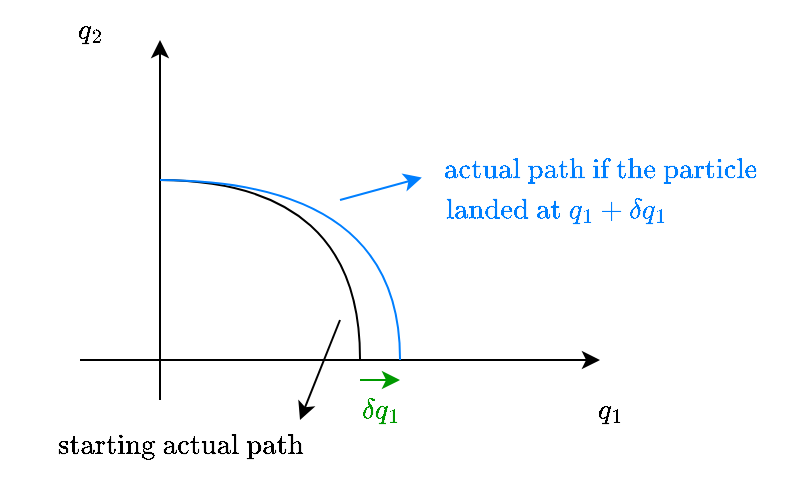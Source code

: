 <mxfile version="26.2.2">
  <diagram name="Pagina-1" id="Y3eHyGLFNFpS_foTe51o">
    <mxGraphModel dx="816" dy="481" grid="1" gridSize="10" guides="1" tooltips="1" connect="1" arrows="1" fold="1" page="1" pageScale="1" pageWidth="827" pageHeight="1169" math="1" shadow="0">
      <root>
        <mxCell id="0" />
        <mxCell id="1" parent="0" />
        <mxCell id="lKy4hY9bYe69PElg9SL8-14" value="$$\delta q_1$$" style="text;html=1;align=center;verticalAlign=middle;resizable=0;points=[];autosize=1;strokeColor=none;fillColor=none;fontColor=#009900;" parent="1" vertex="1">
          <mxGeometry x="380" y="410" width="100" height="30" as="geometry" />
        </mxCell>
        <mxCell id="lKy4hY9bYe69PElg9SL8-1" value="" style="endArrow=classic;html=1;rounded=0;" parent="1" edge="1">
          <mxGeometry width="50" height="50" relative="1" as="geometry">
            <mxPoint x="280" y="400" as="sourcePoint" />
            <mxPoint x="540" y="400" as="targetPoint" />
          </mxGeometry>
        </mxCell>
        <mxCell id="lKy4hY9bYe69PElg9SL8-2" value="" style="endArrow=classic;html=1;rounded=0;" parent="1" edge="1">
          <mxGeometry width="50" height="50" relative="1" as="geometry">
            <mxPoint x="320" y="420" as="sourcePoint" />
            <mxPoint x="320" y="240" as="targetPoint" />
          </mxGeometry>
        </mxCell>
        <mxCell id="lKy4hY9bYe69PElg9SL8-3" value="$$q_1$$" style="text;html=1;align=center;verticalAlign=middle;resizable=0;points=[];autosize=1;strokeColor=none;fillColor=none;" parent="1" vertex="1">
          <mxGeometry x="510" y="410" width="70" height="30" as="geometry" />
        </mxCell>
        <mxCell id="lKy4hY9bYe69PElg9SL8-5" value="$$q_2$$" style="text;html=1;align=center;verticalAlign=middle;resizable=0;points=[];autosize=1;strokeColor=none;fillColor=none;" parent="1" vertex="1">
          <mxGeometry x="250" y="220" width="70" height="30" as="geometry" />
        </mxCell>
        <mxCell id="lKy4hY9bYe69PElg9SL8-6" value="" style="endArrow=none;html=1;rounded=0;edgeStyle=orthogonalEdgeStyle;curved=1;" parent="1" edge="1">
          <mxGeometry width="50" height="50" relative="1" as="geometry">
            <mxPoint x="320" y="310" as="sourcePoint" />
            <mxPoint x="420" y="400" as="targetPoint" />
          </mxGeometry>
        </mxCell>
        <mxCell id="lKy4hY9bYe69PElg9SL8-7" value="" style="endArrow=none;html=1;rounded=0;edgeStyle=orthogonalEdgeStyle;curved=1;strokeColor=#007FFF;" parent="1" edge="1">
          <mxGeometry width="50" height="50" relative="1" as="geometry">
            <mxPoint x="320" y="310" as="sourcePoint" />
            <mxPoint x="440" y="400" as="targetPoint" />
          </mxGeometry>
        </mxCell>
        <mxCell id="lKy4hY9bYe69PElg9SL8-8" value="" style="endArrow=classic;html=1;rounded=0;" parent="1" edge="1">
          <mxGeometry width="50" height="50" relative="1" as="geometry">
            <mxPoint x="410" y="380" as="sourcePoint" />
            <mxPoint x="390" y="430" as="targetPoint" />
          </mxGeometry>
        </mxCell>
        <mxCell id="lKy4hY9bYe69PElg9SL8-9" value="$$\text{starting actual path}$$" style="text;html=1;align=center;verticalAlign=middle;resizable=0;points=[];autosize=1;strokeColor=none;fillColor=none;" parent="1" vertex="1">
          <mxGeometry x="240" y="428" width="180" height="30" as="geometry" />
        </mxCell>
        <mxCell id="lKy4hY9bYe69PElg9SL8-10" value="$$\text{actual path if the particle}$$" style="text;html=1;align=center;verticalAlign=middle;resizable=0;points=[];autosize=1;strokeColor=none;fillColor=none;fontColor=#007FFF;" parent="1" vertex="1">
          <mxGeometry x="435" y="290" width="210" height="30" as="geometry" />
        </mxCell>
        <mxCell id="lKy4hY9bYe69PElg9SL8-11" value="$$\text{landed at }q_1 + \delta q_1$$" style="text;html=1;align=center;verticalAlign=middle;resizable=0;points=[];autosize=1;strokeColor=none;fillColor=none;fontColor=#007FFF;" parent="1" vertex="1">
          <mxGeometry x="408" y="310" width="220" height="30" as="geometry" />
        </mxCell>
        <mxCell id="lKy4hY9bYe69PElg9SL8-12" value="" style="endArrow=classic;html=1;rounded=0;entryX=0.195;entryY=-0.04;entryDx=0;entryDy=0;entryPerimeter=0;strokeColor=#007FFF;" parent="1" target="lKy4hY9bYe69PElg9SL8-11" edge="1">
          <mxGeometry width="50" height="50" relative="1" as="geometry">
            <mxPoint x="410" y="320" as="sourcePoint" />
            <mxPoint x="430" y="270" as="targetPoint" />
          </mxGeometry>
        </mxCell>
        <mxCell id="lKy4hY9bYe69PElg9SL8-13" value="" style="endArrow=classic;html=1;rounded=0;strokeColor=#009900;" parent="1" edge="1">
          <mxGeometry width="50" height="50" relative="1" as="geometry">
            <mxPoint x="420" y="410" as="sourcePoint" />
            <mxPoint x="440" y="410" as="targetPoint" />
          </mxGeometry>
        </mxCell>
      </root>
    </mxGraphModel>
  </diagram>
</mxfile>
